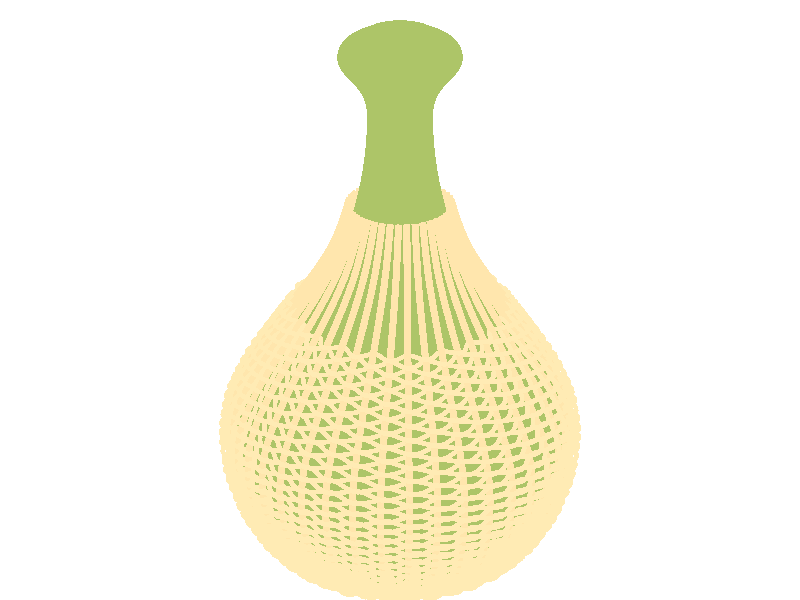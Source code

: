 // This work is licensed under the Creative Commons Attribution 3.0 Unported License.
// To view a copy of this license, visit http://creativecommons.org/licenses/by/3.0/
// or send a letter to Creative Commons, 444 Castro Street, Suite 900, Mountain View,
// California, 94041, USA.

// Persistence Of Vision raytracer sample file.
//
//=================================================================================
//                                 WICKER WORK with "trace ()".
//=================================================================================
// [Fabien Mosen - August 2001]
//
// -w320 -h240
// -w800 -h600 +a0.3

//This scene demonstrates the use of the "trace" function to create shapes
//that fits irregular shapes.  We are going to model a wicker work surrounding
//a bottle, like the old Italian wine bottles.

#version 3.6;
global_settings {assumed_gamma 1.0}

#include "colors.inc"

//=========================================== WAVY RINGS =========================
//A macro to produce the wavy wicker rings
//freq : frequency, amplit : amplitude, phase : phase between -1 et 1 (usually 1)
//radius1 : big radius of ring, radius2 : radius of wicker
//Degree_Resolution : lenght of the little cylinders making the ring

// Updated: 10Aug2008 (jh) for v3.7 distribution

#macro WickerRing (Freq, Amplit, Phase, Radius1, Radius2,Degree_Resolution)
 union {
  #local P1=<Radius1,0,0>+.0001;
  #local Boucle=0;
  #while (Boucle < 360)
   #local Position = Phase*Amplit*sin(radians(Boucle*Freq));
   #local P2 = P1;
   #local P1 = vrotate(<Radius1+Position, 0, 0>,y*Boucle);
   cylinder {P1,P2, Radius2}
  #local Boucle=Boucle+Degree_Resolution;
  #end
  cylinder {P2,<Radius1,0,0>, Radius2}
 }
#end

//=========================================== THE BOTTLE ======================
//This bottle was produced by SpilinEditor, and exported with height normalized
//to 1 unit (which allows easy scaling afterwards).

#declare BottleLathe =
lathe{
	cubic_spline
	15,
	<0.036140,0.004819>,<0.228886,0.036140>,<0.293938,0.279482>,
	<0.106010,0.599923>,<0.055415,0.850493>,<0.103601,0.951684>,
	<0.072280,0.990234>,<0.038549,0.963731>,<0.062643,0.619197>,
	<0.277073,0.257798>,<0.185518,0.038549>,<0.014456,0.060233>,
	<0.036140,0.004819>,<0.228886,0.036140>,<0.293938,0.279482>
}

#declare BigBottle = object {
 BottleLathe
 scale 50
 pigment {MediumForestGreen} finish {phong .9}
}

object {BigBottle}

//================================== PLACING THE RINGS ========================

//"scanning" the bottle from bottom to top.

#declare Loop=0;    //from 0
#while (Loop < 25)  //to 25, wicker stopping at middle height
                    //but you can change that.

   #declare StartTrace = <50,Loop,0>; //50 is the distance for the start of
                                      //the tracing ray.  Adjust to your
                                      //bottle's maximum diameter

   #declare FoundPoint = trace (BigBottle, StartTrace, <-1,0,0>);
   //now, we know the radius of the bottle at a given height.

   //then we call the ring macro, using the found radius, with a frequency
   //of 20

   object {WickerRing (20, .5, 1, 1+FoundPoint.x, .2, 2)
           translate y*Loop pigment {rgb <255/255,212/255,117/255>}
                              finish {phong .5 specular .5}
                              normal {bumps .2 scale .3}
           rotate y*Loop*18 //rotate each time to alternate the rings '
                            //phases (360/20 = 18)
           }

#declare Loop=Loop+.5;
#end

//================================== VERTICAL FIBERS ========================
//creating the vertical fiber passing trough all rings, using the
//same method than previously.
#declare V_Fiber = union {
   #declare StartTrace = <50,0,0>;
   #declare FoundPoint = trace (BigBottle, StartTrace, <-1,0,0>);
   #declare P1=FoundPoint+.0001;
#declare Loop=0;
#while (Loop < 35)
   #declare StartTrace = <50,Loop,0>;
   #declare FoundPoint = trace (BigBottle, StartTrace, <-1,0,0>);
   #declare P2=P1;
   #declare P1=FoundPoint+.5;
    cylinder {P1,P2,.3}
#declare Loop=Loop+1;
#end
   }//end of union

object {BigBottle}

//placing vertical fibers
#declare I=-1;
#while (I < 360)
 object {V_Fiber rotate y*I
                              pigment {rgb <255/255,201/255,107/255>}
                              finish {phong .5 specular .5}
                              normal {bumps .2 scale .3}
                              }
#declare I=I+9;//rotation  = 0.5*(rings rotation)
#end

//=========================================== SCENERY =========================
light_source {<100,300,200> White*2}
camera { location <100,100,100> 
         right x*image_width/image_height
         angle 25 //  direction z*3 
         look_at <0,25,0>
       }
plane {y,0 pigment {White}}
